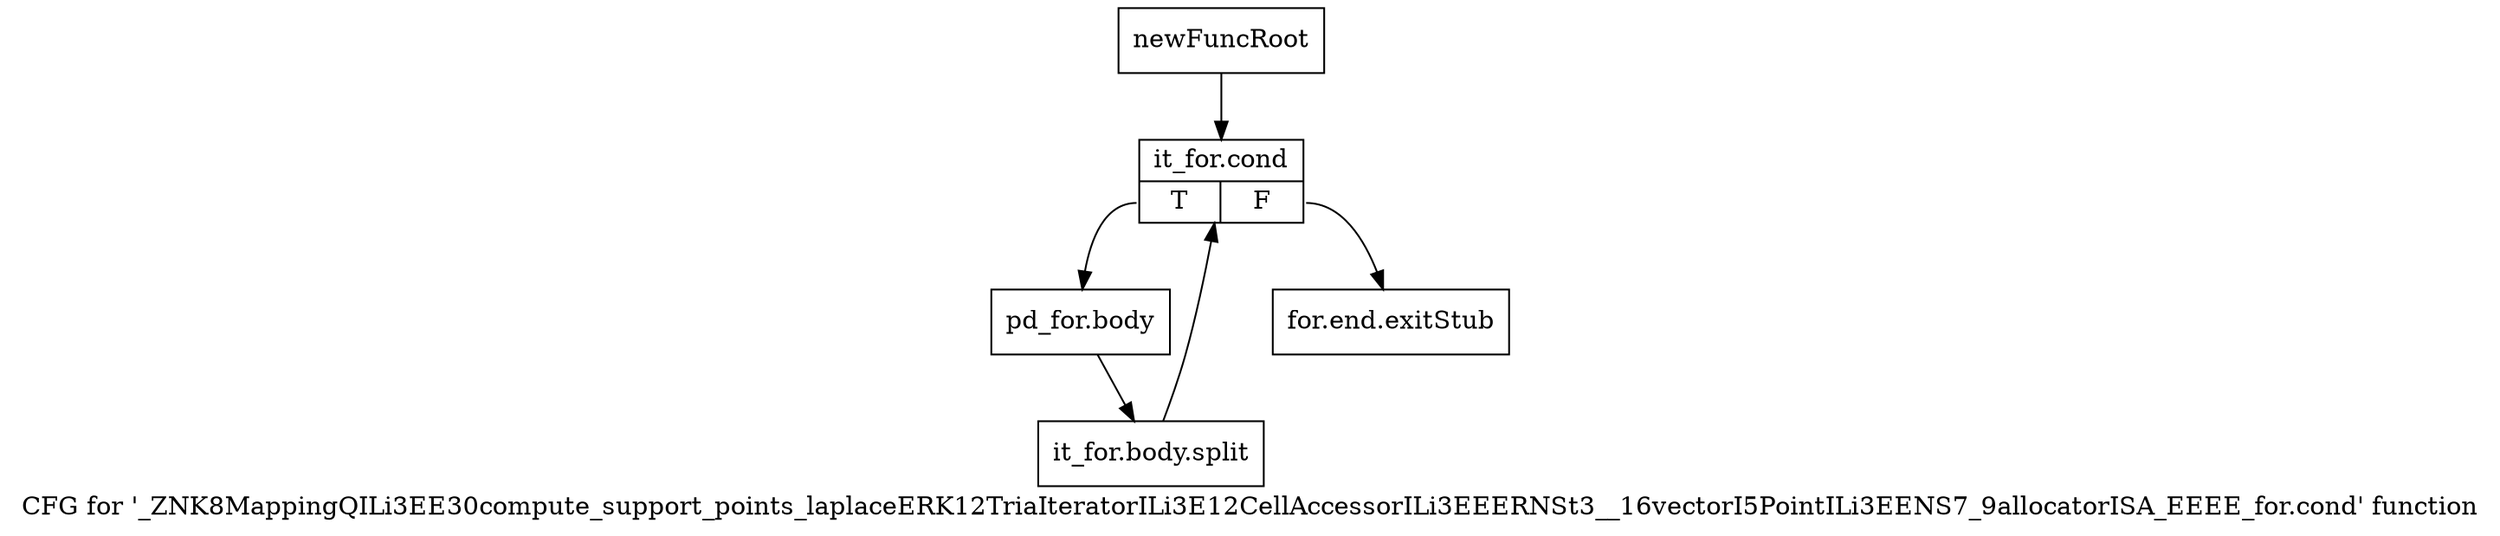 digraph "CFG for '_ZNK8MappingQILi3EE30compute_support_points_laplaceERK12TriaIteratorILi3E12CellAccessorILi3EEERNSt3__16vectorI5PointILi3EENS7_9allocatorISA_EEEE_for.cond' function" {
	label="CFG for '_ZNK8MappingQILi3EE30compute_support_points_laplaceERK12TriaIteratorILi3E12CellAccessorILi3EEERNSt3__16vectorI5PointILi3EENS7_9allocatorISA_EEEE_for.cond' function";

	Node0x94ac570 [shape=record,label="{newFuncRoot}"];
	Node0x94ac570 -> Node0x94ac610;
	Node0x94ac5c0 [shape=record,label="{for.end.exitStub}"];
	Node0x94ac610 [shape=record,label="{it_for.cond|{<s0>T|<s1>F}}"];
	Node0x94ac610:s0 -> Node0x94ac660;
	Node0x94ac610:s1 -> Node0x94ac5c0;
	Node0x94ac660 [shape=record,label="{pd_for.body}"];
	Node0x94ac660 -> Node0xb5cb5d0;
	Node0xb5cb5d0 [shape=record,label="{it_for.body.split}"];
	Node0xb5cb5d0 -> Node0x94ac610;
}
